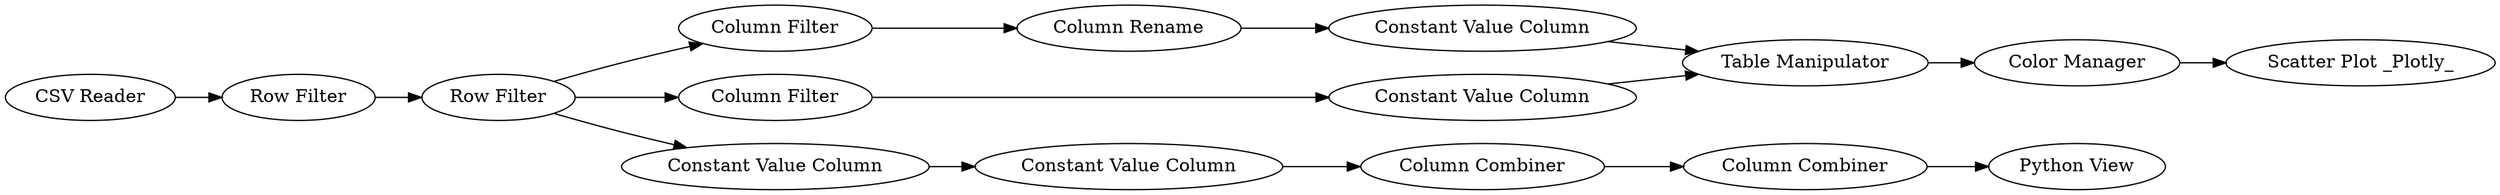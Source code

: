 digraph {
	1 [label="CSV Reader"]
	2 [label="Row Filter"]
	3 [label="Row Filter"]
	4 [label="Scatter Plot _Plotly_"]
	7 [label="Column Filter"]
	8 [label="Column Rename"]
	9 [label="Column Filter"]
	10 [label="Constant Value Column"]
	11 [label="Constant Value Column"]
	12 [label="Table Manipulator"]
	13 [label="Color Manager"]
	17 [label="Constant Value Column"]
	18 [label="Constant Value Column"]
	19 [label="Column Combiner"]
	20 [label="Column Combiner"]
	23 [label="Python View"]
	1 -> 2
	2 -> 3
	3 -> 7
	3 -> 9
	3 -> 17
	7 -> 8
	8 -> 10
	9 -> 11
	10 -> 12
	11 -> 12
	12 -> 13
	13 -> 4
	17 -> 18
	18 -> 19
	19 -> 20
	20 -> 23
	rankdir=LR
}

